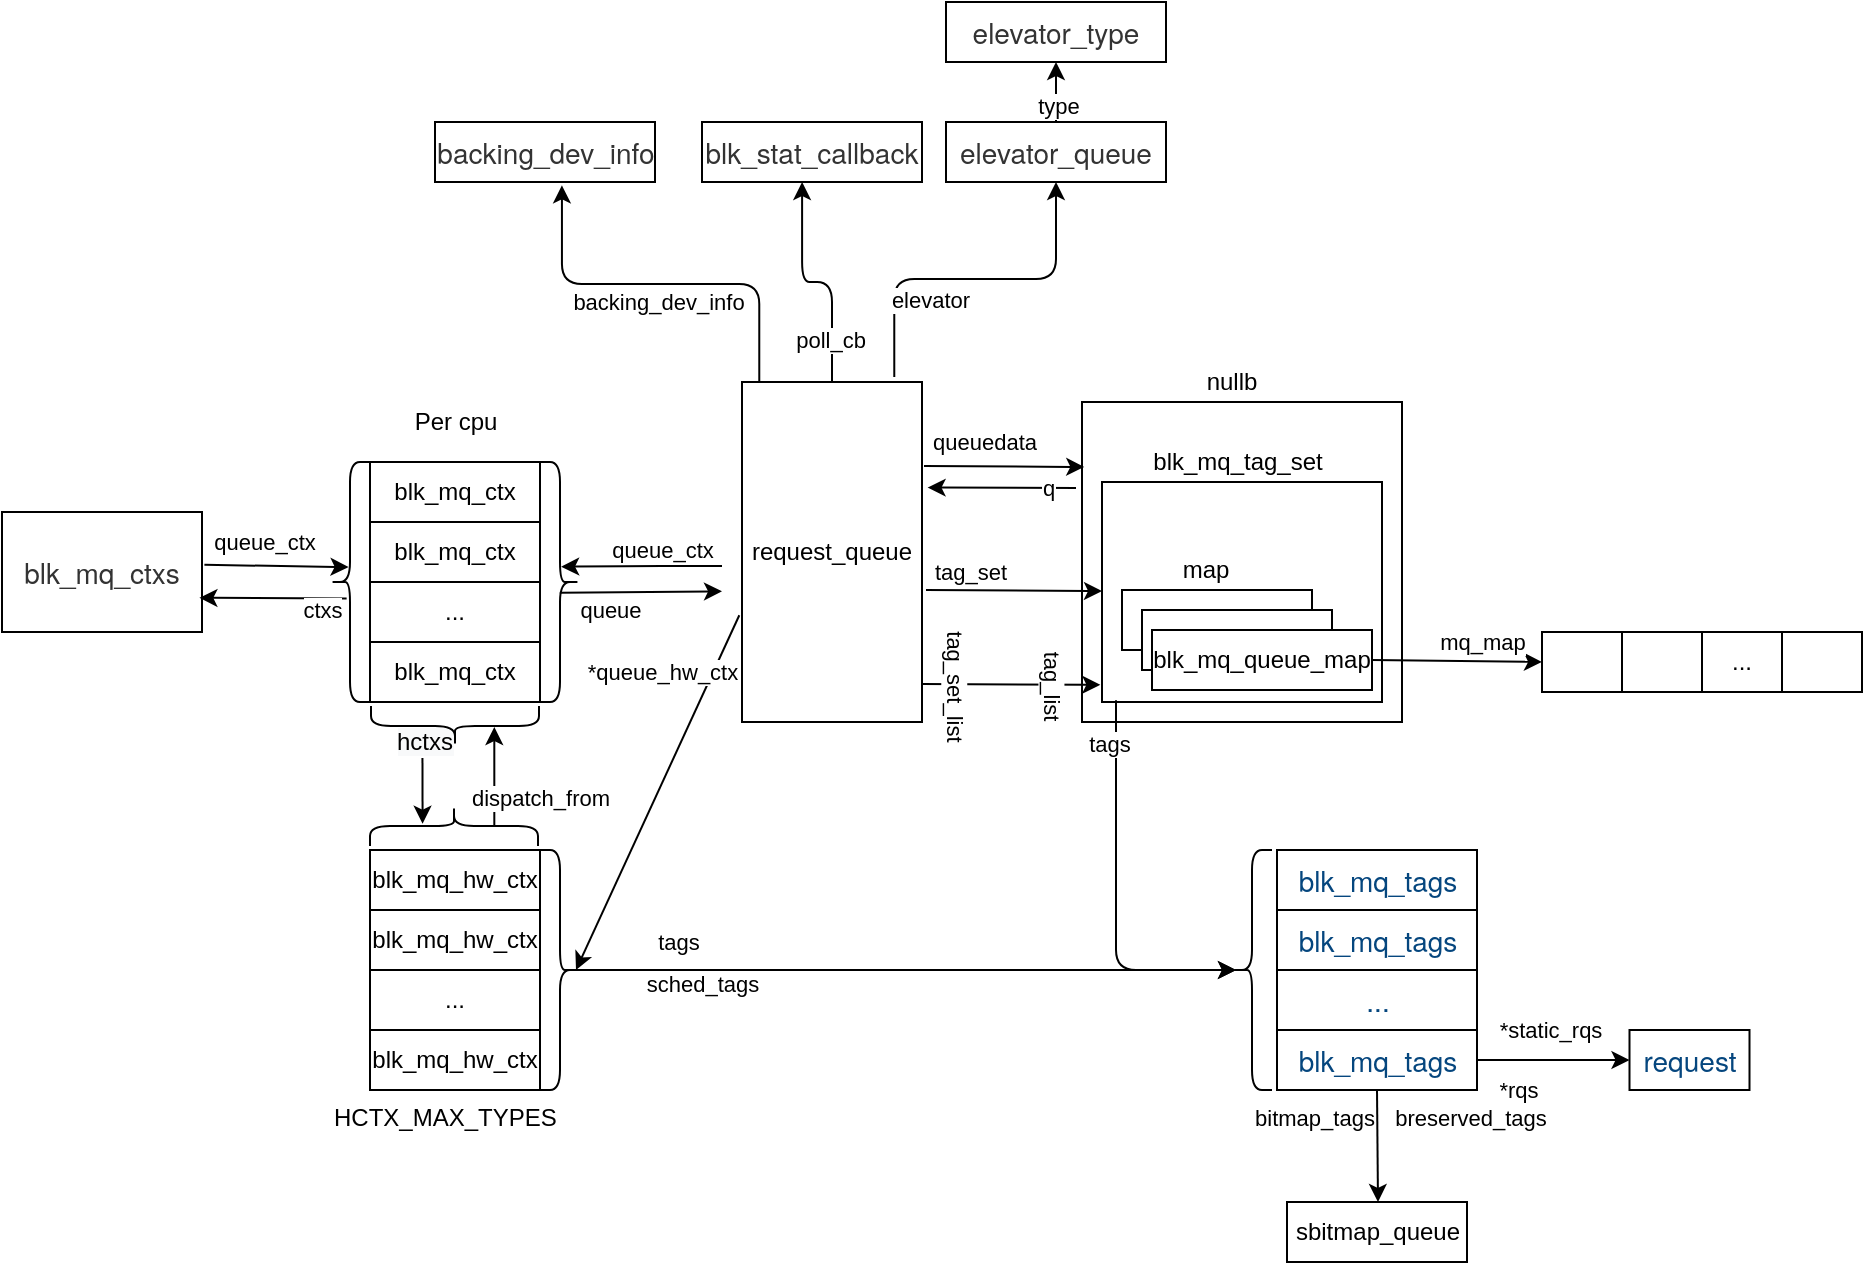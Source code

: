 <mxfile version="14.5.3" type="github">
  <diagram id="uXs_KTZq0Z6gpUMFukZV" name="Page-1">
    <mxGraphModel dx="1218" dy="635" grid="1" gridSize="10" guides="1" tooltips="1" connect="1" arrows="1" fold="1" page="1" pageScale="1" pageWidth="827" pageHeight="1169" math="0" shadow="0">
      <root>
        <mxCell id="0" />
        <mxCell id="1" parent="0" />
        <mxCell id="_VI_5lEFwDJ5-Uq1NYuy-1" value="blk_mq_ctx" style="rounded=0;whiteSpace=wrap;html=1;" vertex="1" parent="1">
          <mxGeometry x="184" y="240" width="85" height="30" as="geometry" />
        </mxCell>
        <mxCell id="_VI_5lEFwDJ5-Uq1NYuy-4" value="&lt;font color=&quot;#05467e&quot; face=&quot;helvetica neue, helvetica, arial, pingfang sc, hiragino sans gb, wenquanyi micro hei, microsoft yahei, sans-serif&quot;&gt;&lt;span style=&quot;font-size: 14px&quot;&gt;blk_mq_tags&lt;/span&gt;&lt;/font&gt;" style="rounded=0;whiteSpace=wrap;html=1;" vertex="1" parent="1">
          <mxGeometry x="637.5" y="524" width="100" height="30" as="geometry" />
        </mxCell>
        <mxCell id="_VI_5lEFwDJ5-Uq1NYuy-6" value="&lt;font color=&quot;#333333&quot; face=&quot;helvetica neue, helvetica, arial, pingfang sc, hiragino sans gb, wenquanyi micro hei, microsoft yahei, sans-serif&quot;&gt;&lt;span style=&quot;font-size: 14px&quot;&gt;blk_mq_ctxs&lt;/span&gt;&lt;/font&gt;" style="rounded=0;whiteSpace=wrap;html=1;" vertex="1" parent="1">
          <mxGeometry y="265" width="100" height="60" as="geometry" />
        </mxCell>
        <mxCell id="_VI_5lEFwDJ5-Uq1NYuy-7" value="" style="rounded=0;whiteSpace=wrap;html=1;" vertex="1" parent="1">
          <mxGeometry x="540" y="210" width="160" height="160" as="geometry" />
        </mxCell>
        <mxCell id="_VI_5lEFwDJ5-Uq1NYuy-8" value="" style="rounded=0;whiteSpace=wrap;html=1;" vertex="1" parent="1">
          <mxGeometry x="550" y="250" width="140" height="110" as="geometry" />
        </mxCell>
        <mxCell id="_VI_5lEFwDJ5-Uq1NYuy-9" value="nullb" style="text;html=1;strokeColor=none;fillColor=none;align=center;verticalAlign=middle;whiteSpace=wrap;rounded=0;" vertex="1" parent="1">
          <mxGeometry x="595" y="190" width="40" height="20" as="geometry" />
        </mxCell>
        <mxCell id="_VI_5lEFwDJ5-Uq1NYuy-10" value="" style="rounded=0;whiteSpace=wrap;html=1;" vertex="1" parent="1">
          <mxGeometry x="560" y="304" width="95" height="30" as="geometry" />
        </mxCell>
        <mxCell id="_VI_5lEFwDJ5-Uq1NYuy-11" value="" style="rounded=0;whiteSpace=wrap;html=1;" vertex="1" parent="1">
          <mxGeometry x="570" y="314" width="95" height="30" as="geometry" />
        </mxCell>
        <mxCell id="_VI_5lEFwDJ5-Uq1NYuy-13" value="blk_mq_queue_map" style="rounded=0;whiteSpace=wrap;html=1;" vertex="1" parent="1">
          <mxGeometry x="575" y="324" width="110" height="30" as="geometry" />
        </mxCell>
        <mxCell id="_VI_5lEFwDJ5-Uq1NYuy-14" value="blk_mq_tag_set" style="text;html=1;strokeColor=none;fillColor=none;align=center;verticalAlign=middle;whiteSpace=wrap;rounded=0;" vertex="1" parent="1">
          <mxGeometry x="597.5" y="230" width="40" height="20" as="geometry" />
        </mxCell>
        <mxCell id="_VI_5lEFwDJ5-Uq1NYuy-15" value="" style="rounded=0;whiteSpace=wrap;html=1;" vertex="1" parent="1">
          <mxGeometry x="770" y="325" width="40" height="30" as="geometry" />
        </mxCell>
        <mxCell id="_VI_5lEFwDJ5-Uq1NYuy-16" value="" style="rounded=0;whiteSpace=wrap;html=1;" vertex="1" parent="1">
          <mxGeometry x="810" y="325" width="40" height="30" as="geometry" />
        </mxCell>
        <mxCell id="_VI_5lEFwDJ5-Uq1NYuy-17" value="..." style="rounded=0;whiteSpace=wrap;html=1;" vertex="1" parent="1">
          <mxGeometry x="850" y="325" width="40" height="30" as="geometry" />
        </mxCell>
        <mxCell id="_VI_5lEFwDJ5-Uq1NYuy-18" value="" style="rounded=0;whiteSpace=wrap;html=1;" vertex="1" parent="1">
          <mxGeometry x="890" y="325" width="40" height="30" as="geometry" />
        </mxCell>
        <mxCell id="_VI_5lEFwDJ5-Uq1NYuy-19" value="" style="endArrow=classic;html=1;exitX=1;exitY=0.5;exitDx=0;exitDy=0;entryX=0;entryY=0.5;entryDx=0;entryDy=0;" edge="1" parent="1" source="_VI_5lEFwDJ5-Uq1NYuy-13" target="_VI_5lEFwDJ5-Uq1NYuy-15">
          <mxGeometry width="50" height="50" relative="1" as="geometry">
            <mxPoint x="685" y="331.0" as="sourcePoint" />
            <mxPoint x="840" y="406" as="targetPoint" />
          </mxGeometry>
        </mxCell>
        <mxCell id="_VI_5lEFwDJ5-Uq1NYuy-20" value="mq_map" style="edgeLabel;html=1;align=center;verticalAlign=middle;resizable=0;points=[];" vertex="1" connectable="0" parent="_VI_5lEFwDJ5-Uq1NYuy-19">
          <mxGeometry x="0.263" y="-1" relative="1" as="geometry">
            <mxPoint x="1.21" y="-11" as="offset" />
          </mxGeometry>
        </mxCell>
        <mxCell id="_VI_5lEFwDJ5-Uq1NYuy-21" value="map" style="text;html=1;strokeColor=none;fillColor=none;align=center;verticalAlign=middle;whiteSpace=wrap;rounded=0;" vertex="1" parent="1">
          <mxGeometry x="582" y="284" width="40" height="20" as="geometry" />
        </mxCell>
        <mxCell id="_VI_5lEFwDJ5-Uq1NYuy-24" value="&lt;font color=&quot;#05467e&quot; face=&quot;helvetica neue, helvetica, arial, pingfang sc, hiragino sans gb, wenquanyi micro hei, microsoft yahei, sans-serif&quot;&gt;&lt;span style=&quot;font-size: 14px&quot;&gt;request&lt;/span&gt;&lt;/font&gt;" style="rounded=0;whiteSpace=wrap;html=1;" vertex="1" parent="1">
          <mxGeometry x="813.75" y="524" width="60" height="30" as="geometry" />
        </mxCell>
        <mxCell id="_VI_5lEFwDJ5-Uq1NYuy-25" value="" style="endArrow=classic;html=1;exitX=1;exitY=0.5;exitDx=0;exitDy=0;entryX=0;entryY=0.5;entryDx=0;entryDy=0;" edge="1" parent="1" source="_VI_5lEFwDJ5-Uq1NYuy-4" target="_VI_5lEFwDJ5-Uq1NYuy-24">
          <mxGeometry width="50" height="50" relative="1" as="geometry">
            <mxPoint x="847.5" y="674" as="sourcePoint" />
            <mxPoint x="897.5" y="624" as="targetPoint" />
          </mxGeometry>
        </mxCell>
        <mxCell id="_VI_5lEFwDJ5-Uq1NYuy-26" value="*static_rqs" style="edgeLabel;html=1;align=center;verticalAlign=middle;resizable=0;points=[];" vertex="1" connectable="0" parent="_VI_5lEFwDJ5-Uq1NYuy-25">
          <mxGeometry x="-0.595" y="1" relative="1" as="geometry">
            <mxPoint x="21.08" y="-14" as="offset" />
          </mxGeometry>
        </mxCell>
        <mxCell id="_VI_5lEFwDJ5-Uq1NYuy-27" value="*rqs" style="edgeLabel;html=1;align=center;verticalAlign=middle;resizable=0;points=[];" vertex="1" connectable="0" parent="1">
          <mxGeometry x="757.501" y="554.0" as="geometry" />
        </mxCell>
        <mxCell id="_VI_5lEFwDJ5-Uq1NYuy-28" value="sbitmap_queue" style="rounded=0;whiteSpace=wrap;html=1;" vertex="1" parent="1">
          <mxGeometry x="642.5" y="610" width="90" height="30" as="geometry" />
        </mxCell>
        <mxCell id="_VI_5lEFwDJ5-Uq1NYuy-29" value="" style="endArrow=classic;html=1;" edge="1" parent="1">
          <mxGeometry width="50" height="50" relative="1" as="geometry">
            <mxPoint x="687.5" y="554" as="sourcePoint" />
            <mxPoint x="688" y="610" as="targetPoint" />
          </mxGeometry>
        </mxCell>
        <mxCell id="_VI_5lEFwDJ5-Uq1NYuy-30" value="bitmap_tags" style="edgeLabel;html=1;align=center;verticalAlign=middle;resizable=0;points=[];" vertex="1" connectable="0" parent="_VI_5lEFwDJ5-Uq1NYuy-29">
          <mxGeometry x="-0.605" y="1" relative="1" as="geometry">
            <mxPoint x="-32.75" y="2.5" as="offset" />
          </mxGeometry>
        </mxCell>
        <mxCell id="_VI_5lEFwDJ5-Uq1NYuy-32" value="breserved_tags" style="edgeLabel;html=1;align=center;verticalAlign=middle;resizable=0;points=[];" vertex="1" connectable="0" parent="_VI_5lEFwDJ5-Uq1NYuy-29">
          <mxGeometry x="-0.605" relative="1" as="geometry">
            <mxPoint x="46.25" y="2.5" as="offset" />
          </mxGeometry>
        </mxCell>
        <mxCell id="_VI_5lEFwDJ5-Uq1NYuy-33" value="request_queue" style="rounded=0;whiteSpace=wrap;html=1;" vertex="1" parent="1">
          <mxGeometry x="370" y="200" width="90" height="170" as="geometry" />
        </mxCell>
        <mxCell id="_VI_5lEFwDJ5-Uq1NYuy-34" value="" style="endArrow=classic;html=1;" edge="1" parent="1" target="_VI_5lEFwDJ5-Uq1NYuy-8">
          <mxGeometry width="50" height="50" relative="1" as="geometry">
            <mxPoint x="462" y="304" as="sourcePoint" />
            <mxPoint x="493.75" y="294" as="targetPoint" />
          </mxGeometry>
        </mxCell>
        <mxCell id="_VI_5lEFwDJ5-Uq1NYuy-35" value="tag_set" style="edgeLabel;html=1;align=center;verticalAlign=middle;resizable=0;points=[];rotation=0;" vertex="1" connectable="0" parent="_VI_5lEFwDJ5-Uq1NYuy-34">
          <mxGeometry x="-0.8" relative="1" as="geometry">
            <mxPoint x="12.5" y="-9.06" as="offset" />
          </mxGeometry>
        </mxCell>
        <mxCell id="_VI_5lEFwDJ5-Uq1NYuy-36" value="blk_mq_ctx" style="rounded=0;whiteSpace=wrap;html=1;" vertex="1" parent="1">
          <mxGeometry x="184" y="270" width="85" height="30" as="geometry" />
        </mxCell>
        <mxCell id="_VI_5lEFwDJ5-Uq1NYuy-37" value="..." style="rounded=0;whiteSpace=wrap;html=1;" vertex="1" parent="1">
          <mxGeometry x="184" y="300" width="85" height="30" as="geometry" />
        </mxCell>
        <mxCell id="_VI_5lEFwDJ5-Uq1NYuy-39" value="blk_mq_ctx" style="rounded=0;whiteSpace=wrap;html=1;" vertex="1" parent="1">
          <mxGeometry x="184" y="330" width="85" height="30" as="geometry" />
        </mxCell>
        <mxCell id="_VI_5lEFwDJ5-Uq1NYuy-40" value="" style="shape=curlyBracket;whiteSpace=wrap;html=1;rounded=1;" vertex="1" parent="1">
          <mxGeometry x="164" y="240" width="20" height="120" as="geometry" />
        </mxCell>
        <mxCell id="_VI_5lEFwDJ5-Uq1NYuy-47" value="Per cpu" style="text;html=1;strokeColor=none;fillColor=none;align=center;verticalAlign=middle;whiteSpace=wrap;rounded=0;" vertex="1" parent="1">
          <mxGeometry x="200.5" y="210" width="52" height="20" as="geometry" />
        </mxCell>
        <mxCell id="_VI_5lEFwDJ5-Uq1NYuy-48" value="blk_mq_hw_ctx" style="rounded=0;whiteSpace=wrap;html=1;" vertex="1" parent="1">
          <mxGeometry x="184" y="434" width="85" height="30" as="geometry" />
        </mxCell>
        <mxCell id="_VI_5lEFwDJ5-Uq1NYuy-50" value="blk_mq_hw_ctx" style="rounded=0;whiteSpace=wrap;html=1;" vertex="1" parent="1">
          <mxGeometry x="184" y="464" width="85" height="30" as="geometry" />
        </mxCell>
        <mxCell id="_VI_5lEFwDJ5-Uq1NYuy-51" value="..." style="rounded=0;whiteSpace=wrap;html=1;" vertex="1" parent="1">
          <mxGeometry x="184" y="494" width="85" height="30" as="geometry" />
        </mxCell>
        <mxCell id="_VI_5lEFwDJ5-Uq1NYuy-52" value="blk_mq_hw_ctx" style="rounded=0;whiteSpace=wrap;html=1;" vertex="1" parent="1">
          <mxGeometry x="184" y="524" width="85" height="30" as="geometry" />
        </mxCell>
        <mxCell id="_VI_5lEFwDJ5-Uq1NYuy-53" value="HCTX_MAX_TYPES" style="text;whiteSpace=wrap;html=1;" vertex="1" parent="1">
          <mxGeometry x="164" y="554" width="140" height="30" as="geometry" />
        </mxCell>
        <mxCell id="_VI_5lEFwDJ5-Uq1NYuy-54" value="" style="shape=curlyBracket;whiteSpace=wrap;html=1;rounded=1;rotation=-180;" vertex="1" parent="1">
          <mxGeometry x="269" y="434" width="20" height="120" as="geometry" />
        </mxCell>
        <mxCell id="_VI_5lEFwDJ5-Uq1NYuy-62" value="" style="endArrow=classic;html=1;exitX=1.012;exitY=0.44;exitDx=0;exitDy=0;entryX=0.464;entryY=0.438;entryDx=0;entryDy=0;entryPerimeter=0;exitPerimeter=0;" edge="1" parent="1" source="_VI_5lEFwDJ5-Uq1NYuy-6" target="_VI_5lEFwDJ5-Uq1NYuy-40">
          <mxGeometry width="50" height="50" relative="1" as="geometry">
            <mxPoint x="59" y="289" as="sourcePoint" />
            <mxPoint x="109" y="239" as="targetPoint" />
          </mxGeometry>
        </mxCell>
        <mxCell id="_VI_5lEFwDJ5-Uq1NYuy-63" value="queue_ctx" style="edgeLabel;html=1;align=center;verticalAlign=middle;resizable=0;points=[];" vertex="1" connectable="0" parent="_VI_5lEFwDJ5-Uq1NYuy-62">
          <mxGeometry x="-0.657" y="-1" relative="1" as="geometry">
            <mxPoint x="16.68" y="-12.6" as="offset" />
          </mxGeometry>
        </mxCell>
        <mxCell id="_VI_5lEFwDJ5-Uq1NYuy-64" value="" style="endArrow=classic;html=1;entryX=0.987;entryY=0.715;entryDx=0;entryDy=0;exitX=0.416;exitY=0.569;exitDx=0;exitDy=0;exitPerimeter=0;entryPerimeter=0;" edge="1" parent="1" source="_VI_5lEFwDJ5-Uq1NYuy-40" target="_VI_5lEFwDJ5-Uq1NYuy-6">
          <mxGeometry width="50" height="50" relative="1" as="geometry">
            <mxPoint x="109" y="419" as="sourcePoint" />
            <mxPoint x="159" y="369" as="targetPoint" />
          </mxGeometry>
        </mxCell>
        <mxCell id="_VI_5lEFwDJ5-Uq1NYuy-65" value="ctxs" style="edgeLabel;html=1;align=center;verticalAlign=middle;resizable=0;points=[];" vertex="1" connectable="0" parent="_VI_5lEFwDJ5-Uq1NYuy-64">
          <mxGeometry x="-0.217" y="1" relative="1" as="geometry">
            <mxPoint x="16.42" y="4.87" as="offset" />
          </mxGeometry>
        </mxCell>
        <mxCell id="_VI_5lEFwDJ5-Uq1NYuy-67" value="" style="endArrow=classic;html=1;entryX=0.471;entryY=0.797;entryDx=0;entryDy=0;entryPerimeter=0;" edge="1" parent="1">
          <mxGeometry width="50" height="50" relative="1" as="geometry">
            <mxPoint x="360" y="292" as="sourcePoint" />
            <mxPoint x="279.58" y="292.36" as="targetPoint" />
            <Array as="points">
              <mxPoint x="320" y="292" />
            </Array>
          </mxGeometry>
        </mxCell>
        <mxCell id="_VI_5lEFwDJ5-Uq1NYuy-68" value="queue_ctx" style="edgeLabel;html=1;align=center;verticalAlign=middle;resizable=0;points=[];" vertex="1" connectable="0" parent="_VI_5lEFwDJ5-Uq1NYuy-67">
          <mxGeometry x="-0.709" y="-2" relative="1" as="geometry">
            <mxPoint x="-18.28" y="-6" as="offset" />
          </mxGeometry>
        </mxCell>
        <mxCell id="_VI_5lEFwDJ5-Uq1NYuy-69" value="" style="shape=curlyBracket;whiteSpace=wrap;html=1;rounded=1;rotation=-180;" vertex="1" parent="1">
          <mxGeometry x="269" y="240" width="20" height="120" as="geometry" />
        </mxCell>
        <mxCell id="_VI_5lEFwDJ5-Uq1NYuy-70" value="" style="shape=curlyBracket;whiteSpace=wrap;html=1;rounded=1;rotation=90;" vertex="1" parent="1">
          <mxGeometry x="216" y="380" width="20" height="84" as="geometry" />
        </mxCell>
        <mxCell id="_VI_5lEFwDJ5-Uq1NYuy-71" value="" style="endArrow=classic;html=1;entryX=0.442;entryY=0.687;entryDx=0;entryDy=0;entryPerimeter=0;exitX=0.43;exitY=0.306;exitDx=0;exitDy=0;exitPerimeter=0;" edge="1" parent="1" source="_VI_5lEFwDJ5-Uq1NYuy-73" target="_VI_5lEFwDJ5-Uq1NYuy-70">
          <mxGeometry width="50" height="50" relative="1" as="geometry">
            <mxPoint x="212.5" y="380" as="sourcePoint" />
            <mxPoint x="212" y="414.0" as="targetPoint" />
          </mxGeometry>
        </mxCell>
        <mxCell id="_VI_5lEFwDJ5-Uq1NYuy-72" value="&lt;span style=&quot;font-size: 12px ; text-align: left ; background-color: rgb(248 , 249 , 250)&quot;&gt;hctxs&lt;/span&gt;" style="edgeLabel;html=1;align=center;verticalAlign=middle;resizable=0;points=[];" vertex="1" connectable="0" parent="_VI_5lEFwDJ5-Uq1NYuy-71">
          <mxGeometry x="-0.724" relative="1" as="geometry">
            <mxPoint x="0.07" y="-0.07" as="offset" />
          </mxGeometry>
        </mxCell>
        <mxCell id="_VI_5lEFwDJ5-Uq1NYuy-73" value="" style="shape=curlyBracket;whiteSpace=wrap;html=1;rounded=1;rotation=-90;" vertex="1" parent="1">
          <mxGeometry x="216.5" y="330" width="20" height="84" as="geometry" />
        </mxCell>
        <mxCell id="_VI_5lEFwDJ5-Uq1NYuy-74" value="" style="endArrow=classic;html=1;exitX=0.505;exitY=0.182;exitDx=0;exitDy=0;exitPerimeter=0;entryX=0;entryY=0.75;entryDx=0;entryDy=0;" edge="1" parent="1">
          <mxGeometry width="50" height="50" relative="1" as="geometry">
            <mxPoint x="278.9" y="305.32" as="sourcePoint" />
            <mxPoint x="360" y="304.66" as="targetPoint" />
          </mxGeometry>
        </mxCell>
        <mxCell id="_VI_5lEFwDJ5-Uq1NYuy-75" value="queue" style="edgeLabel;html=1;align=center;verticalAlign=middle;resizable=0;points=[];" vertex="1" connectable="0" parent="_VI_5lEFwDJ5-Uq1NYuy-74">
          <mxGeometry x="-0.796" y="2" relative="1" as="geometry">
            <mxPoint x="16.84" y="10.75" as="offset" />
          </mxGeometry>
        </mxCell>
        <mxCell id="_VI_5lEFwDJ5-Uq1NYuy-77" value="" style="endArrow=classic;html=1;exitX=-0.015;exitY=0.686;exitDx=0;exitDy=0;entryX=0.1;entryY=0.5;entryDx=0;entryDy=0;entryPerimeter=0;exitPerimeter=0;" edge="1" parent="1" source="_VI_5lEFwDJ5-Uq1NYuy-33" target="_VI_5lEFwDJ5-Uq1NYuy-54">
          <mxGeometry width="50" height="50" relative="1" as="geometry">
            <mxPoint x="440" y="480" as="sourcePoint" />
            <mxPoint x="490" y="430" as="targetPoint" />
          </mxGeometry>
        </mxCell>
        <mxCell id="_VI_5lEFwDJ5-Uq1NYuy-78" value="*queue_hw_ctx" style="edgeLabel;html=1;align=center;verticalAlign=middle;resizable=0;points=[];" vertex="1" connectable="0" parent="_VI_5lEFwDJ5-Uq1NYuy-77">
          <mxGeometry x="-0.527" y="1" relative="1" as="geometry">
            <mxPoint x="-20.31" y="-14.45" as="offset" />
          </mxGeometry>
        </mxCell>
        <mxCell id="_VI_5lEFwDJ5-Uq1NYuy-79" value="&lt;font color=&quot;#333333&quot; face=&quot;helvetica neue, helvetica, arial, pingfang sc, hiragino sans gb, wenquanyi micro hei, microsoft yahei, sans-serif&quot;&gt;&lt;span style=&quot;font-size: 14px&quot;&gt;backing_dev_info&lt;/span&gt;&lt;/font&gt;" style="rounded=0;whiteSpace=wrap;html=1;" vertex="1" parent="1">
          <mxGeometry x="216.5" y="70" width="110" height="30" as="geometry" />
        </mxCell>
        <mxCell id="_VI_5lEFwDJ5-Uq1NYuy-83" value="" style="endArrow=classic;html=1;entryX=0.007;entryY=0.203;entryDx=0;entryDy=0;entryPerimeter=0;" edge="1" parent="1" target="_VI_5lEFwDJ5-Uq1NYuy-7">
          <mxGeometry width="50" height="50" relative="1" as="geometry">
            <mxPoint x="461" y="242" as="sourcePoint" />
            <mxPoint x="760" y="470" as="targetPoint" />
          </mxGeometry>
        </mxCell>
        <mxCell id="_VI_5lEFwDJ5-Uq1NYuy-84" value="queuedata" style="edgeLabel;html=1;align=center;verticalAlign=middle;resizable=0;points=[];" vertex="1" connectable="0" parent="_VI_5lEFwDJ5-Uq1NYuy-83">
          <mxGeometry x="-0.58" relative="1" as="geometry">
            <mxPoint x="12.33" y="-12.1" as="offset" />
          </mxGeometry>
        </mxCell>
        <mxCell id="_VI_5lEFwDJ5-Uq1NYuy-85" value="" style="endArrow=classic;html=1;entryX=1.031;entryY=0.387;entryDx=0;entryDy=0;entryPerimeter=0;" edge="1" parent="1">
          <mxGeometry width="50" height="50" relative="1" as="geometry">
            <mxPoint x="537" y="253" as="sourcePoint" />
            <mxPoint x="462.79" y="252.79" as="targetPoint" />
          </mxGeometry>
        </mxCell>
        <mxCell id="_VI_5lEFwDJ5-Uq1NYuy-86" value="q" style="edgeLabel;html=1;align=center;verticalAlign=middle;resizable=0;points=[];" vertex="1" connectable="0" parent="_VI_5lEFwDJ5-Uq1NYuy-85">
          <mxGeometry x="-0.618" relative="1" as="geometry">
            <mxPoint as="offset" />
          </mxGeometry>
        </mxCell>
        <mxCell id="_VI_5lEFwDJ5-Uq1NYuy-91" value="" style="endArrow=classic;html=1;exitX=1.001;exitY=0.888;exitDx=0;exitDy=0;exitPerimeter=0;entryX=-0.006;entryY=0.922;entryDx=0;entryDy=0;entryPerimeter=0;" edge="1" parent="1" source="_VI_5lEFwDJ5-Uq1NYuy-33" target="_VI_5lEFwDJ5-Uq1NYuy-8">
          <mxGeometry width="50" height="50" relative="1" as="geometry">
            <mxPoint x="610" y="490" as="sourcePoint" />
            <mxPoint x="550" y="349" as="targetPoint" />
          </mxGeometry>
        </mxCell>
        <mxCell id="_VI_5lEFwDJ5-Uq1NYuy-92" value="tag_set_list" style="edgeLabel;html=1;align=center;verticalAlign=middle;resizable=0;points=[];rotation=90;" vertex="1" connectable="0" parent="_VI_5lEFwDJ5-Uq1NYuy-91">
          <mxGeometry x="-0.632" y="-1" relative="1" as="geometry">
            <mxPoint as="offset" />
          </mxGeometry>
        </mxCell>
        <mxCell id="_VI_5lEFwDJ5-Uq1NYuy-93" value="tag_list" style="edgeLabel;html=1;align=center;verticalAlign=middle;resizable=0;points=[];rotation=90;" vertex="1" connectable="0" parent="_VI_5lEFwDJ5-Uq1NYuy-91">
          <mxGeometry x="0.253" relative="1" as="geometry">
            <mxPoint x="8.88" as="offset" />
          </mxGeometry>
        </mxCell>
        <mxCell id="_VI_5lEFwDJ5-Uq1NYuy-100" value="" style="edgeStyle=elbowEdgeStyle;elbow=vertical;endArrow=classic;html=1;exitX=0.05;exitY=0.992;exitDx=0;exitDy=0;exitPerimeter=0;entryX=0.1;entryY=0.5;entryDx=0;entryDy=0;entryPerimeter=0;" edge="1" parent="1" source="_VI_5lEFwDJ5-Uq1NYuy-8" target="_VI_5lEFwDJ5-Uq1NYuy-123">
          <mxGeometry width="50" height="50" relative="1" as="geometry">
            <mxPoint x="530" y="590" as="sourcePoint" />
            <mxPoint x="520" y="470" as="targetPoint" />
            <Array as="points">
              <mxPoint x="590" y="494" />
            </Array>
          </mxGeometry>
        </mxCell>
        <mxCell id="_VI_5lEFwDJ5-Uq1NYuy-101" value="tags&amp;nbsp;" style="edgeLabel;html=1;align=center;verticalAlign=middle;resizable=0;points=[];" vertex="1" connectable="0" parent="_VI_5lEFwDJ5-Uq1NYuy-100">
          <mxGeometry x="-0.781" y="-2" relative="1" as="geometry">
            <mxPoint as="offset" />
          </mxGeometry>
        </mxCell>
        <mxCell id="_VI_5lEFwDJ5-Uq1NYuy-102" value="" style="endArrow=classic;html=1;exitX=0.1;exitY=0.5;exitDx=0;exitDy=0;exitPerimeter=0;entryX=0.1;entryY=0.5;entryDx=0;entryDy=0;entryPerimeter=0;" edge="1" parent="1" source="_VI_5lEFwDJ5-Uq1NYuy-54" target="_VI_5lEFwDJ5-Uq1NYuy-123">
          <mxGeometry width="50" height="50" relative="1" as="geometry">
            <mxPoint x="430" y="680" as="sourcePoint" />
            <mxPoint x="440" y="530" as="targetPoint" />
          </mxGeometry>
        </mxCell>
        <mxCell id="_VI_5lEFwDJ5-Uq1NYuy-103" value="tags&lt;br&gt;" style="edgeLabel;html=1;align=center;verticalAlign=middle;resizable=0;points=[];" vertex="1" connectable="0" parent="_VI_5lEFwDJ5-Uq1NYuy-102">
          <mxGeometry x="-0.821" relative="1" as="geometry">
            <mxPoint x="21.33" y="-13.87" as="offset" />
          </mxGeometry>
        </mxCell>
        <mxCell id="_VI_5lEFwDJ5-Uq1NYuy-104" value="sched_tags" style="edgeLabel;html=1;align=center;verticalAlign=middle;resizable=0;points=[];" vertex="1" connectable="0" parent="_VI_5lEFwDJ5-Uq1NYuy-102">
          <mxGeometry x="-0.618" y="1" relative="1" as="geometry">
            <mxPoint y="7.29" as="offset" />
          </mxGeometry>
        </mxCell>
        <mxCell id="_VI_5lEFwDJ5-Uq1NYuy-105" value="&lt;font color=&quot;#333333&quot; face=&quot;helvetica neue, helvetica, arial, pingfang sc, hiragino sans gb, wenquanyi micro hei, microsoft yahei, sans-serif&quot;&gt;&lt;span style=&quot;font-size: 14px&quot;&gt;elevator_queue&lt;/span&gt;&lt;/font&gt;" style="rounded=0;whiteSpace=wrap;html=1;" vertex="1" parent="1">
          <mxGeometry x="472" y="70" width="110" height="30" as="geometry" />
        </mxCell>
        <mxCell id="_VI_5lEFwDJ5-Uq1NYuy-108" value="" style="edgeStyle=elbowEdgeStyle;elbow=vertical;endArrow=classic;html=1;entryX=0.5;entryY=1;entryDx=0;entryDy=0;exitX=0.846;exitY=-0.015;exitDx=0;exitDy=0;exitPerimeter=0;" edge="1" parent="1" source="_VI_5lEFwDJ5-Uq1NYuy-33" target="_VI_5lEFwDJ5-Uq1NYuy-105">
          <mxGeometry width="50" height="50" relative="1" as="geometry">
            <mxPoint x="420" y="200" as="sourcePoint" />
            <mxPoint x="700" y="100" as="targetPoint" />
          </mxGeometry>
        </mxCell>
        <mxCell id="_VI_5lEFwDJ5-Uq1NYuy-111" value="elevator" style="edgeLabel;html=1;align=center;verticalAlign=middle;resizable=0;points=[];" vertex="1" connectable="0" parent="_VI_5lEFwDJ5-Uq1NYuy-108">
          <mxGeometry x="0.287" y="-2" relative="1" as="geometry">
            <mxPoint x="-48.33" y="8" as="offset" />
          </mxGeometry>
        </mxCell>
        <mxCell id="_VI_5lEFwDJ5-Uq1NYuy-109" value="" style="edgeStyle=elbowEdgeStyle;elbow=vertical;endArrow=classic;html=1;entryX=0.577;entryY=1.056;entryDx=0;entryDy=0;entryPerimeter=0;exitX=0.096;exitY=0;exitDx=0;exitDy=0;exitPerimeter=0;" edge="1" parent="1" source="_VI_5lEFwDJ5-Uq1NYuy-33" target="_VI_5lEFwDJ5-Uq1NYuy-79">
          <mxGeometry width="50" height="50" relative="1" as="geometry">
            <mxPoint x="380" y="190" as="sourcePoint" />
            <mxPoint x="360" y="150" as="targetPoint" />
          </mxGeometry>
        </mxCell>
        <mxCell id="_VI_5lEFwDJ5-Uq1NYuy-110" value="backing_dev_info" style="edgeLabel;html=1;align=center;verticalAlign=middle;resizable=0;points=[];" vertex="1" connectable="0" parent="_VI_5lEFwDJ5-Uq1NYuy-109">
          <mxGeometry x="-0.224" y="-2" relative="1" as="geometry">
            <mxPoint x="-23.33" y="11.17" as="offset" />
          </mxGeometry>
        </mxCell>
        <mxCell id="_VI_5lEFwDJ5-Uq1NYuy-112" value="&lt;font color=&quot;#333333&quot; face=&quot;helvetica neue, helvetica, arial, pingfang sc, hiragino sans gb, wenquanyi micro hei, microsoft yahei, sans-serif&quot;&gt;&lt;span style=&quot;font-size: 14px&quot;&gt;blk_stat_callback&lt;/span&gt;&lt;/font&gt;" style="rounded=0;whiteSpace=wrap;html=1;" vertex="1" parent="1">
          <mxGeometry x="350" y="70" width="110" height="30" as="geometry" />
        </mxCell>
        <mxCell id="_VI_5lEFwDJ5-Uq1NYuy-113" value="" style="edgeStyle=elbowEdgeStyle;elbow=vertical;endArrow=classic;html=1;exitX=0.5;exitY=0;exitDx=0;exitDy=0;entryX=0.455;entryY=1;entryDx=0;entryDy=0;entryPerimeter=0;" edge="1" parent="1" source="_VI_5lEFwDJ5-Uq1NYuy-33" target="_VI_5lEFwDJ5-Uq1NYuy-112">
          <mxGeometry width="50" height="50" relative="1" as="geometry">
            <mxPoint x="70" y="220" as="sourcePoint" />
            <mxPoint x="120" y="170" as="targetPoint" />
          </mxGeometry>
        </mxCell>
        <mxCell id="_VI_5lEFwDJ5-Uq1NYuy-114" value="poll_cb" style="edgeLabel;html=1;align=center;verticalAlign=middle;resizable=0;points=[];" vertex="1" connectable="0" parent="_VI_5lEFwDJ5-Uq1NYuy-113">
          <mxGeometry x="-0.627" y="1" relative="1" as="geometry">
            <mxPoint as="offset" />
          </mxGeometry>
        </mxCell>
        <mxCell id="_VI_5lEFwDJ5-Uq1NYuy-115" value="&lt;font color=&quot;#333333&quot; face=&quot;helvetica neue, helvetica, arial, pingfang sc, hiragino sans gb, wenquanyi micro hei, microsoft yahei, sans-serif&quot;&gt;&lt;span style=&quot;font-size: 14px&quot;&gt;elevator_type&lt;/span&gt;&lt;/font&gt;" style="rounded=0;whiteSpace=wrap;html=1;" vertex="1" parent="1">
          <mxGeometry x="472" y="10" width="110" height="30" as="geometry" />
        </mxCell>
        <mxCell id="_VI_5lEFwDJ5-Uq1NYuy-116" value="" style="endArrow=classic;html=1;exitX=0.5;exitY=0;exitDx=0;exitDy=0;entryX=0.5;entryY=1;entryDx=0;entryDy=0;" edge="1" parent="1" source="_VI_5lEFwDJ5-Uq1NYuy-105" target="_VI_5lEFwDJ5-Uq1NYuy-115">
          <mxGeometry width="50" height="50" relative="1" as="geometry">
            <mxPoint x="760" y="130" as="sourcePoint" />
            <mxPoint x="810" y="80" as="targetPoint" />
          </mxGeometry>
        </mxCell>
        <mxCell id="_VI_5lEFwDJ5-Uq1NYuy-117" value="type" style="edgeLabel;html=1;align=center;verticalAlign=middle;resizable=0;points=[];" vertex="1" connectable="0" parent="_VI_5lEFwDJ5-Uq1NYuy-116">
          <mxGeometry x="-0.459" y="-1" relative="1" as="geometry">
            <mxPoint as="offset" />
          </mxGeometry>
        </mxCell>
        <mxCell id="_VI_5lEFwDJ5-Uq1NYuy-118" value="" style="endArrow=classic;html=1;exitX=0.483;exitY=0.26;exitDx=0;exitDy=0;exitPerimeter=0;entryX=0.475;entryY=0.734;entryDx=0;entryDy=0;entryPerimeter=0;" edge="1" parent="1" source="_VI_5lEFwDJ5-Uq1NYuy-70" target="_VI_5lEFwDJ5-Uq1NYuy-73">
          <mxGeometry width="50" height="50" relative="1" as="geometry">
            <mxPoint x="390" y="460" as="sourcePoint" />
            <mxPoint x="440" y="410" as="targetPoint" />
          </mxGeometry>
        </mxCell>
        <mxCell id="_VI_5lEFwDJ5-Uq1NYuy-119" value="dispatch_from" style="edgeLabel;html=1;align=center;verticalAlign=middle;resizable=0;points=[];" vertex="1" connectable="0" parent="_VI_5lEFwDJ5-Uq1NYuy-118">
          <mxGeometry x="-0.458" y="-2" relative="1" as="geometry">
            <mxPoint x="20.84" as="offset" />
          </mxGeometry>
        </mxCell>
        <mxCell id="_VI_5lEFwDJ5-Uq1NYuy-120" value="&lt;font color=&quot;#05467e&quot; face=&quot;helvetica neue, helvetica, arial, pingfang sc, hiragino sans gb, wenquanyi micro hei, microsoft yahei, sans-serif&quot;&gt;&lt;span style=&quot;font-size: 14px&quot;&gt;...&lt;/span&gt;&lt;/font&gt;" style="rounded=0;whiteSpace=wrap;html=1;" vertex="1" parent="1">
          <mxGeometry x="637.5" y="494" width="100" height="30" as="geometry" />
        </mxCell>
        <mxCell id="_VI_5lEFwDJ5-Uq1NYuy-121" value="&lt;font color=&quot;#05467e&quot; face=&quot;helvetica neue, helvetica, arial, pingfang sc, hiragino sans gb, wenquanyi micro hei, microsoft yahei, sans-serif&quot;&gt;&lt;span style=&quot;font-size: 14px&quot;&gt;blk_mq_tags&lt;/span&gt;&lt;/font&gt;" style="rounded=0;whiteSpace=wrap;html=1;" vertex="1" parent="1">
          <mxGeometry x="637.5" y="464" width="100" height="30" as="geometry" />
        </mxCell>
        <mxCell id="_VI_5lEFwDJ5-Uq1NYuy-122" value="&lt;font color=&quot;#05467e&quot; face=&quot;helvetica neue, helvetica, arial, pingfang sc, hiragino sans gb, wenquanyi micro hei, microsoft yahei, sans-serif&quot;&gt;&lt;span style=&quot;font-size: 14px&quot;&gt;blk_mq_tags&lt;/span&gt;&lt;/font&gt;" style="rounded=0;whiteSpace=wrap;html=1;" vertex="1" parent="1">
          <mxGeometry x="637.5" y="434" width="100" height="30" as="geometry" />
        </mxCell>
        <mxCell id="_VI_5lEFwDJ5-Uq1NYuy-123" value="" style="shape=curlyBracket;whiteSpace=wrap;html=1;rounded=1;" vertex="1" parent="1">
          <mxGeometry x="615" y="434" width="20" height="120" as="geometry" />
        </mxCell>
      </root>
    </mxGraphModel>
  </diagram>
</mxfile>
